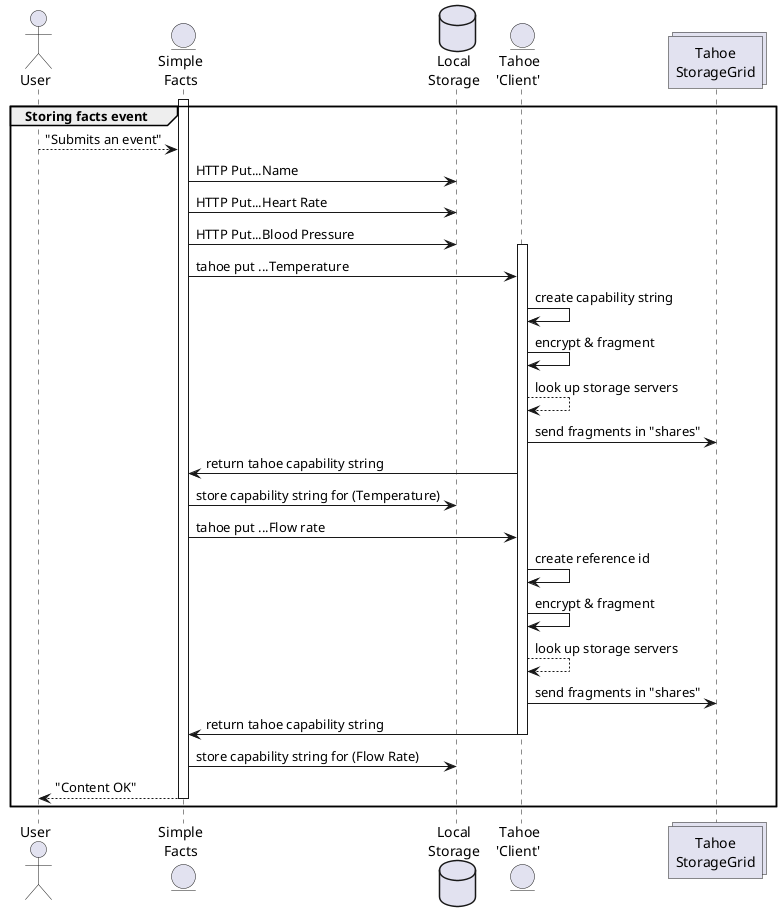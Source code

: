 @startuml
skinparam Shadowing false

actor "User" as user
entity "Simple\nFacts" as app
Database "Local\nStorage" as local
entity "Tahoe\n'Client' " as tahoe
Collections "Tahoe\nStorageGrid" as disk

group Storing facts event
activate app
user --> app : "Submits an event"
    app -> local : HTTP Put...Name
    app -> local : HTTP Put...Heart Rate
    app -> local : HTTP Put...Blood Pressure
    activate tahoe
        app -> tahoe : tahoe put ...Temperature
        tahoe -> tahoe : create capability string
        tahoe -> tahoe : encrypt & fragment
        tahoe --> tahoe : look up storage servers
        tahoe ->  disk : send fragments in "shares"
        tahoe -> app : return tahoe capability string
        app -> local : store capability string for (Temperature)
        app -> tahoe : tahoe put ...Flow rate
        tahoe -> tahoe : create reference id
        tahoe -> tahoe : encrypt & fragment
        tahoe --> tahoe : look up storage servers
        tahoe ->  disk : send fragments in "shares"
        tahoe -> app : return tahoe capability string
    deactivate tahoe
app -> local : store capability string for (Flow Rate)
app --> user : "Content OK"
deactivate app

end
@enduml